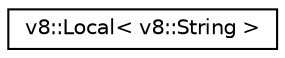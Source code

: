 digraph "Graphical Class Hierarchy"
{
  edge [fontname="Helvetica",fontsize="10",labelfontname="Helvetica",labelfontsize="10"];
  node [fontname="Helvetica",fontsize="10",shape=record];
  rankdir="LR";
  Node1 [label="v8::Local\< v8::String \>",height=0.2,width=0.4,color="black", fillcolor="white", style="filled",URL="$classv8_1_1Local.html"];
}

